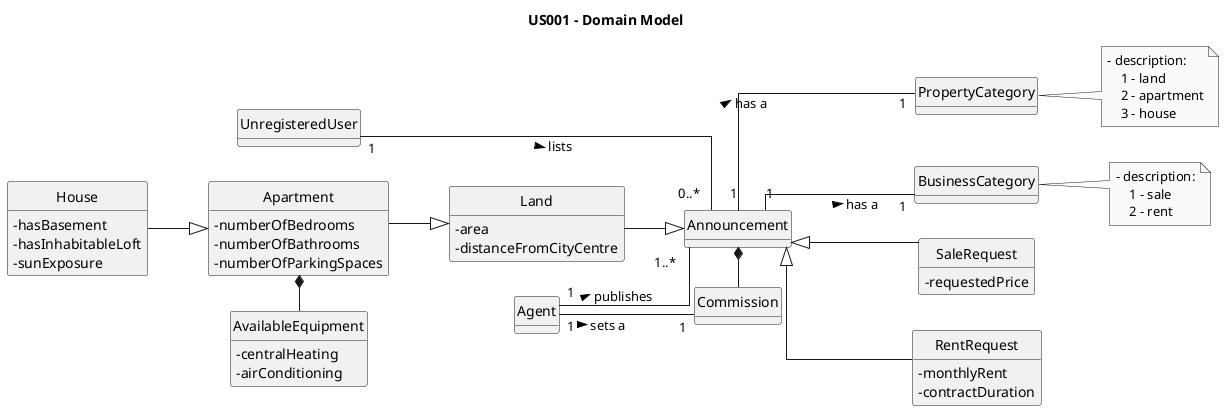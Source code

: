 @startuml

skinparam monochrome true
skinparam packageStyle rectangle
skinparam shadowing false
skinparam linetype ortho
left to right direction

skinparam classAttributeIconSize 0

hide circle
hide methods

title US001 - Domain Model

class UnregisteredUser {
}

class PropertyCategory {
}

note right of PropertyCategory
    - description:
        1 - land
        2 - apartment
        3 - house
end note

class BusinessCategory {
}

note right of BusinessCategory
    - description:
        1 - sale
        2 - rent
end note

class Land {
    - area
    - distanceFromCityCentre
}

class Apartment {
    - numberOfBedrooms
    - numberOfBathrooms
    - numberOfParkingSpaces
}

class AvailableEquipment {
    - centralHeating
    - airConditioning
}

class House {
    - hasBasement
    - hasInhabitableLoft
    - sunExposure
}

class Announcement {
}

class Commission {
}

class SaleRequest {
    - requestedPrice
}

class RentRequest {
    - monthlyRent
    - contractDuration
}

Announcement <|--- RentRequest
Announcement <|--- SaleRequest
Apartment --|> Land
House --|> Apartment
Land --|> Announcement
UnregisteredUser "1" --- "0..*" Announcement : lists >
Apartment *- AvailableEquipment
Agent "1" -- "1" Commission : > sets a
Agent "1" -- "1..*" Announcement : > publishes
Announcement *- Commission
Announcement "1" --- "1" BusinessCategory : > has a
Announcement "1" --- "1" PropertyCategory : > has a

@enduml